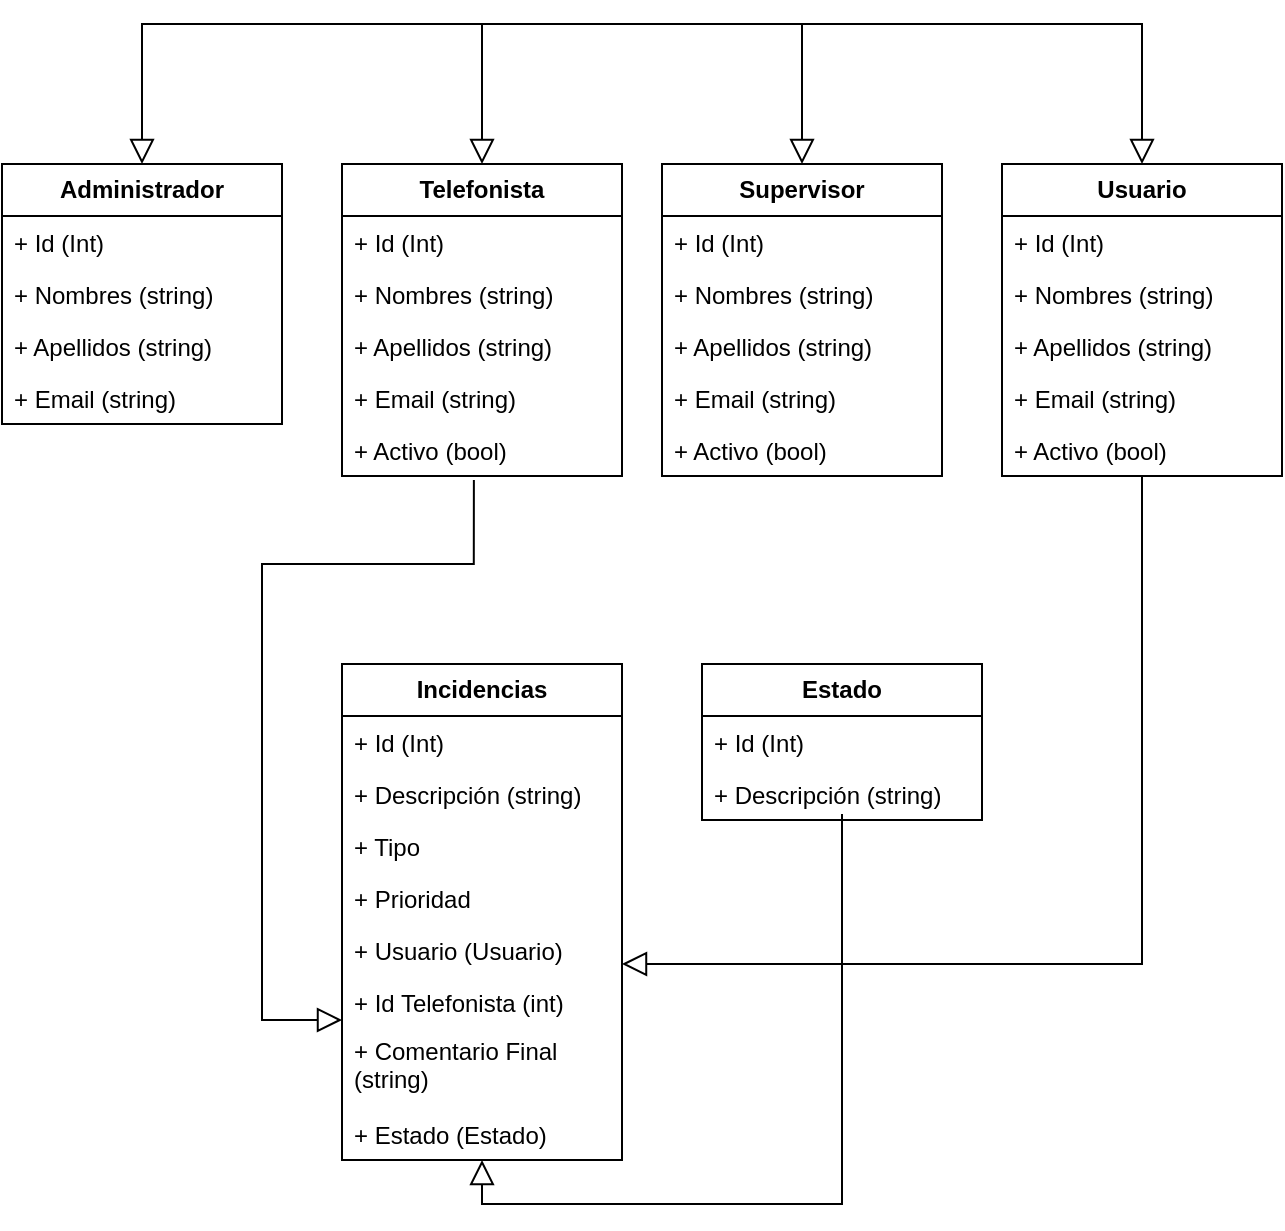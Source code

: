 <mxfile version="24.8.2">
  <diagram id="C5RBs43oDa-KdzZeNtuy" name="Page-1">
    <mxGraphModel dx="2460" dy="755" grid="1" gridSize="10" guides="1" tooltips="1" connect="1" arrows="1" fold="1" page="1" pageScale="1" pageWidth="827" pageHeight="1169" math="0" shadow="0">
      <root>
        <mxCell id="WIyWlLk6GJQsqaUBKTNV-0" />
        <mxCell id="WIyWlLk6GJQsqaUBKTNV-1" parent="WIyWlLk6GJQsqaUBKTNV-0" />
        <mxCell id="zkfFHV4jXpPFQw0GAbJ--12" value="" style="endArrow=block;endSize=10;endFill=0;shadow=0;strokeWidth=1;rounded=0;curved=0;edgeStyle=elbowEdgeStyle;elbow=vertical;exitX=0.5;exitY=0.885;exitDx=0;exitDy=0;exitPerimeter=0;" parent="WIyWlLk6GJQsqaUBKTNV-1" source="cMB9x2qRRs1j3M6QEySx-36" target="cMB9x2qRRs1j3M6QEySx-3" edge="1">
          <mxGeometry width="160" relative="1" as="geometry">
            <mxPoint x="-150" y="832" as="sourcePoint" />
            <mxPoint x="-50" y="730" as="targetPoint" />
            <Array as="points">
              <mxPoint x="240" y="1080" />
            </Array>
          </mxGeometry>
        </mxCell>
        <mxCell id="zkfFHV4jXpPFQw0GAbJ--16" value="" style="endArrow=block;endSize=10;endFill=0;shadow=0;strokeWidth=1;rounded=0;edgeStyle=orthogonalEdgeStyle;elbow=vertical;exitX=0.471;exitY=1.077;exitDx=0;exitDy=0;exitPerimeter=0;" parent="WIyWlLk6GJQsqaUBKTNV-1" source="cMB9x2qRRs1j3M6QEySx-27" target="cMB9x2qRRs1j3M6QEySx-12" edge="1">
          <mxGeometry width="160" relative="1" as="geometry">
            <mxPoint x="330" y="832" as="sourcePoint" />
            <mxPoint x="143" y="800" as="targetPoint" />
            <Array as="points">
              <mxPoint x="146" y="760" />
              <mxPoint x="40" y="760" />
              <mxPoint x="40" y="988" />
            </Array>
          </mxGeometry>
        </mxCell>
        <mxCell id="cMB9x2qRRs1j3M6QEySx-0" value="&lt;b&gt;Incidencias&lt;/b&gt;" style="swimlane;fontStyle=0;childLayout=stackLayout;horizontal=1;startSize=26;fillColor=none;horizontalStack=0;resizeParent=1;resizeParentMax=0;resizeLast=0;collapsible=1;marginBottom=0;whiteSpace=wrap;html=1;" parent="WIyWlLk6GJQsqaUBKTNV-1" vertex="1">
          <mxGeometry x="80" y="810" width="140" height="248" as="geometry" />
        </mxCell>
        <mxCell id="cMB9x2qRRs1j3M6QEySx-1" value="+ Id (Int)" style="text;strokeColor=none;fillColor=none;align=left;verticalAlign=top;spacingLeft=4;spacingRight=4;overflow=hidden;rotatable=0;points=[[0,0.5],[1,0.5]];portConstraint=eastwest;whiteSpace=wrap;html=1;" parent="cMB9x2qRRs1j3M6QEySx-0" vertex="1">
          <mxGeometry y="26" width="140" height="26" as="geometry" />
        </mxCell>
        <mxCell id="cMB9x2qRRs1j3M6QEySx-13" value="+ Descripción (string)" style="text;strokeColor=none;fillColor=none;align=left;verticalAlign=top;spacingLeft=4;spacingRight=4;overflow=hidden;rotatable=0;points=[[0,0.5],[1,0.5]];portConstraint=eastwest;whiteSpace=wrap;html=1;" parent="cMB9x2qRRs1j3M6QEySx-0" vertex="1">
          <mxGeometry y="52" width="140" height="26" as="geometry" />
        </mxCell>
        <mxCell id="cMB9x2qRRs1j3M6QEySx-2" value="+ Tipo" style="text;strokeColor=none;fillColor=none;align=left;verticalAlign=top;spacingLeft=4;spacingRight=4;overflow=hidden;rotatable=0;points=[[0,0.5],[1,0.5]];portConstraint=eastwest;whiteSpace=wrap;html=1;" parent="cMB9x2qRRs1j3M6QEySx-0" vertex="1">
          <mxGeometry y="78" width="140" height="26" as="geometry" />
        </mxCell>
        <mxCell id="cMB9x2qRRs1j3M6QEySx-14" value="+ Prioridad&amp;nbsp;" style="text;strokeColor=none;fillColor=none;align=left;verticalAlign=top;spacingLeft=4;spacingRight=4;overflow=hidden;rotatable=0;points=[[0,0.5],[1,0.5]];portConstraint=eastwest;whiteSpace=wrap;html=1;" parent="cMB9x2qRRs1j3M6QEySx-0" vertex="1">
          <mxGeometry y="104" width="140" height="26" as="geometry" />
        </mxCell>
        <mxCell id="cMB9x2qRRs1j3M6QEySx-11" value="+ Usuario (Usuario)" style="text;strokeColor=none;fillColor=none;align=left;verticalAlign=top;spacingLeft=4;spacingRight=4;overflow=hidden;rotatable=0;points=[[0,0.5],[1,0.5]];portConstraint=eastwest;whiteSpace=wrap;html=1;" parent="cMB9x2qRRs1j3M6QEySx-0" vertex="1">
          <mxGeometry y="130" width="140" height="26" as="geometry" />
        </mxCell>
        <mxCell id="cMB9x2qRRs1j3M6QEySx-12" value="+ Id Telefonista (int)" style="text;strokeColor=none;fillColor=none;align=left;verticalAlign=top;spacingLeft=4;spacingRight=4;overflow=hidden;rotatable=0;points=[[0,0.5],[1,0.5]];portConstraint=eastwest;whiteSpace=wrap;html=1;" parent="cMB9x2qRRs1j3M6QEySx-0" vertex="1">
          <mxGeometry y="156" width="140" height="24" as="geometry" />
        </mxCell>
        <mxCell id="cMB9x2qRRs1j3M6QEySx-15" value="+ Comentario Final (string)" style="text;strokeColor=none;fillColor=none;align=left;verticalAlign=top;spacingLeft=4;spacingRight=4;overflow=hidden;rotatable=0;points=[[0,0.5],[1,0.5]];portConstraint=eastwest;whiteSpace=wrap;html=1;" parent="cMB9x2qRRs1j3M6QEySx-0" vertex="1">
          <mxGeometry y="180" width="140" height="42" as="geometry" />
        </mxCell>
        <mxCell id="cMB9x2qRRs1j3M6QEySx-3" value="+ Estado (Estado)" style="text;strokeColor=none;fillColor=none;align=left;verticalAlign=top;spacingLeft=4;spacingRight=4;overflow=hidden;rotatable=0;points=[[0,0.5],[1,0.5]];portConstraint=eastwest;whiteSpace=wrap;html=1;" parent="cMB9x2qRRs1j3M6QEySx-0" vertex="1">
          <mxGeometry y="222" width="140" height="26" as="geometry" />
        </mxCell>
        <mxCell id="cMB9x2qRRs1j3M6QEySx-4" value="&lt;b&gt;Usuario&lt;/b&gt;" style="swimlane;fontStyle=0;childLayout=stackLayout;horizontal=1;startSize=26;fillColor=none;horizontalStack=0;resizeParent=1;resizeParentMax=0;resizeLast=0;collapsible=1;marginBottom=0;whiteSpace=wrap;html=1;" parent="WIyWlLk6GJQsqaUBKTNV-1" vertex="1">
          <mxGeometry x="410" y="560" width="140" height="156" as="geometry" />
        </mxCell>
        <mxCell id="cMB9x2qRRs1j3M6QEySx-5" value="+ Id (Int)" style="text;strokeColor=none;fillColor=none;align=left;verticalAlign=top;spacingLeft=4;spacingRight=4;overflow=hidden;rotatable=0;points=[[0,0.5],[1,0.5]];portConstraint=eastwest;whiteSpace=wrap;html=1;" parent="cMB9x2qRRs1j3M6QEySx-4" vertex="1">
          <mxGeometry y="26" width="140" height="26" as="geometry" />
        </mxCell>
        <mxCell id="cMB9x2qRRs1j3M6QEySx-6" value="+ Nombres (string)" style="text;strokeColor=none;fillColor=none;align=left;verticalAlign=top;spacingLeft=4;spacingRight=4;overflow=hidden;rotatable=0;points=[[0,0.5],[1,0.5]];portConstraint=eastwest;whiteSpace=wrap;html=1;" parent="cMB9x2qRRs1j3M6QEySx-4" vertex="1">
          <mxGeometry y="52" width="140" height="26" as="geometry" />
        </mxCell>
        <mxCell id="cMB9x2qRRs1j3M6QEySx-7" value="+ Apellidos (string)" style="text;strokeColor=none;fillColor=none;align=left;verticalAlign=top;spacingLeft=4;spacingRight=4;overflow=hidden;rotatable=0;points=[[0,0.5],[1,0.5]];portConstraint=eastwest;whiteSpace=wrap;html=1;" parent="cMB9x2qRRs1j3M6QEySx-4" vertex="1">
          <mxGeometry y="78" width="140" height="26" as="geometry" />
        </mxCell>
        <mxCell id="cMB9x2qRRs1j3M6QEySx-8" value="+ Email (string)" style="text;strokeColor=none;fillColor=none;align=left;verticalAlign=top;spacingLeft=4;spacingRight=4;overflow=hidden;rotatable=0;points=[[0,0.5],[1,0.5]];portConstraint=eastwest;whiteSpace=wrap;html=1;" parent="cMB9x2qRRs1j3M6QEySx-4" vertex="1">
          <mxGeometry y="104" width="140" height="26" as="geometry" />
        </mxCell>
        <mxCell id="cMB9x2qRRs1j3M6QEySx-9" value="+ Activo (bool)" style="text;strokeColor=none;fillColor=none;align=left;verticalAlign=top;spacingLeft=4;spacingRight=4;overflow=hidden;rotatable=0;points=[[0,0.5],[1,0.5]];portConstraint=eastwest;whiteSpace=wrap;html=1;" parent="cMB9x2qRRs1j3M6QEySx-4" vertex="1">
          <mxGeometry y="130" width="140" height="26" as="geometry" />
        </mxCell>
        <mxCell id="cMB9x2qRRs1j3M6QEySx-16" value="&lt;b&gt;Administrador&lt;/b&gt;" style="swimlane;fontStyle=0;childLayout=stackLayout;horizontal=1;startSize=26;fillColor=none;horizontalStack=0;resizeParent=1;resizeParentMax=0;resizeLast=0;collapsible=1;marginBottom=0;whiteSpace=wrap;html=1;" parent="WIyWlLk6GJQsqaUBKTNV-1" vertex="1">
          <mxGeometry x="-90" y="560" width="140" height="130" as="geometry" />
        </mxCell>
        <mxCell id="cMB9x2qRRs1j3M6QEySx-17" value="+ Id (Int)" style="text;strokeColor=none;fillColor=none;align=left;verticalAlign=top;spacingLeft=4;spacingRight=4;overflow=hidden;rotatable=0;points=[[0,0.5],[1,0.5]];portConstraint=eastwest;whiteSpace=wrap;html=1;" parent="cMB9x2qRRs1j3M6QEySx-16" vertex="1">
          <mxGeometry y="26" width="140" height="26" as="geometry" />
        </mxCell>
        <mxCell id="cMB9x2qRRs1j3M6QEySx-18" value="+ Nombres (string)" style="text;strokeColor=none;fillColor=none;align=left;verticalAlign=top;spacingLeft=4;spacingRight=4;overflow=hidden;rotatable=0;points=[[0,0.5],[1,0.5]];portConstraint=eastwest;whiteSpace=wrap;html=1;" parent="cMB9x2qRRs1j3M6QEySx-16" vertex="1">
          <mxGeometry y="52" width="140" height="26" as="geometry" />
        </mxCell>
        <mxCell id="cMB9x2qRRs1j3M6QEySx-19" value="+ Apellidos (string)" style="text;strokeColor=none;fillColor=none;align=left;verticalAlign=top;spacingLeft=4;spacingRight=4;overflow=hidden;rotatable=0;points=[[0,0.5],[1,0.5]];portConstraint=eastwest;whiteSpace=wrap;html=1;" parent="cMB9x2qRRs1j3M6QEySx-16" vertex="1">
          <mxGeometry y="78" width="140" height="26" as="geometry" />
        </mxCell>
        <mxCell id="cMB9x2qRRs1j3M6QEySx-20" value="+ Email (string)" style="text;strokeColor=none;fillColor=none;align=left;verticalAlign=top;spacingLeft=4;spacingRight=4;overflow=hidden;rotatable=0;points=[[0,0.5],[1,0.5]];portConstraint=eastwest;whiteSpace=wrap;html=1;" parent="cMB9x2qRRs1j3M6QEySx-16" vertex="1">
          <mxGeometry y="104" width="140" height="26" as="geometry" />
        </mxCell>
        <mxCell id="cMB9x2qRRs1j3M6QEySx-22" value="&lt;b&gt;Telefonista&lt;/b&gt;" style="swimlane;fontStyle=0;childLayout=stackLayout;horizontal=1;startSize=26;fillColor=none;horizontalStack=0;resizeParent=1;resizeParentMax=0;resizeLast=0;collapsible=1;marginBottom=0;whiteSpace=wrap;html=1;" parent="WIyWlLk6GJQsqaUBKTNV-1" vertex="1">
          <mxGeometry x="80" y="560" width="140" height="156" as="geometry" />
        </mxCell>
        <mxCell id="cMB9x2qRRs1j3M6QEySx-23" value="+ Id (Int)" style="text;strokeColor=none;fillColor=none;align=left;verticalAlign=top;spacingLeft=4;spacingRight=4;overflow=hidden;rotatable=0;points=[[0,0.5],[1,0.5]];portConstraint=eastwest;whiteSpace=wrap;html=1;" parent="cMB9x2qRRs1j3M6QEySx-22" vertex="1">
          <mxGeometry y="26" width="140" height="26" as="geometry" />
        </mxCell>
        <mxCell id="cMB9x2qRRs1j3M6QEySx-24" value="+ Nombres (string)" style="text;strokeColor=none;fillColor=none;align=left;verticalAlign=top;spacingLeft=4;spacingRight=4;overflow=hidden;rotatable=0;points=[[0,0.5],[1,0.5]];portConstraint=eastwest;whiteSpace=wrap;html=1;" parent="cMB9x2qRRs1j3M6QEySx-22" vertex="1">
          <mxGeometry y="52" width="140" height="26" as="geometry" />
        </mxCell>
        <mxCell id="cMB9x2qRRs1j3M6QEySx-25" value="+ Apellidos (string)" style="text;strokeColor=none;fillColor=none;align=left;verticalAlign=top;spacingLeft=4;spacingRight=4;overflow=hidden;rotatable=0;points=[[0,0.5],[1,0.5]];portConstraint=eastwest;whiteSpace=wrap;html=1;" parent="cMB9x2qRRs1j3M6QEySx-22" vertex="1">
          <mxGeometry y="78" width="140" height="26" as="geometry" />
        </mxCell>
        <mxCell id="cMB9x2qRRs1j3M6QEySx-26" value="+ Email (string)" style="text;strokeColor=none;fillColor=none;align=left;verticalAlign=top;spacingLeft=4;spacingRight=4;overflow=hidden;rotatable=0;points=[[0,0.5],[1,0.5]];portConstraint=eastwest;whiteSpace=wrap;html=1;" parent="cMB9x2qRRs1j3M6QEySx-22" vertex="1">
          <mxGeometry y="104" width="140" height="26" as="geometry" />
        </mxCell>
        <mxCell id="cMB9x2qRRs1j3M6QEySx-27" value="+ Activo (bool)" style="text;strokeColor=none;fillColor=none;align=left;verticalAlign=top;spacingLeft=4;spacingRight=4;overflow=hidden;rotatable=0;points=[[0,0.5],[1,0.5]];portConstraint=eastwest;whiteSpace=wrap;html=1;" parent="cMB9x2qRRs1j3M6QEySx-22" vertex="1">
          <mxGeometry y="130" width="140" height="26" as="geometry" />
        </mxCell>
        <mxCell id="cMB9x2qRRs1j3M6QEySx-28" value="&lt;b&gt;Supervisor&lt;/b&gt;" style="swimlane;fontStyle=0;childLayout=stackLayout;horizontal=1;startSize=26;fillColor=none;horizontalStack=0;resizeParent=1;resizeParentMax=0;resizeLast=0;collapsible=1;marginBottom=0;whiteSpace=wrap;html=1;" parent="WIyWlLk6GJQsqaUBKTNV-1" vertex="1">
          <mxGeometry x="240" y="560" width="140" height="156" as="geometry" />
        </mxCell>
        <mxCell id="cMB9x2qRRs1j3M6QEySx-29" value="+ Id (Int)" style="text;strokeColor=none;fillColor=none;align=left;verticalAlign=top;spacingLeft=4;spacingRight=4;overflow=hidden;rotatable=0;points=[[0,0.5],[1,0.5]];portConstraint=eastwest;whiteSpace=wrap;html=1;" parent="cMB9x2qRRs1j3M6QEySx-28" vertex="1">
          <mxGeometry y="26" width="140" height="26" as="geometry" />
        </mxCell>
        <mxCell id="cMB9x2qRRs1j3M6QEySx-30" value="+ Nombres (string)" style="text;strokeColor=none;fillColor=none;align=left;verticalAlign=top;spacingLeft=4;spacingRight=4;overflow=hidden;rotatable=0;points=[[0,0.5],[1,0.5]];portConstraint=eastwest;whiteSpace=wrap;html=1;" parent="cMB9x2qRRs1j3M6QEySx-28" vertex="1">
          <mxGeometry y="52" width="140" height="26" as="geometry" />
        </mxCell>
        <mxCell id="cMB9x2qRRs1j3M6QEySx-31" value="+ Apellidos (string)" style="text;strokeColor=none;fillColor=none;align=left;verticalAlign=top;spacingLeft=4;spacingRight=4;overflow=hidden;rotatable=0;points=[[0,0.5],[1,0.5]];portConstraint=eastwest;whiteSpace=wrap;html=1;" parent="cMB9x2qRRs1j3M6QEySx-28" vertex="1">
          <mxGeometry y="78" width="140" height="26" as="geometry" />
        </mxCell>
        <mxCell id="cMB9x2qRRs1j3M6QEySx-32" value="+ Email (string)" style="text;strokeColor=none;fillColor=none;align=left;verticalAlign=top;spacingLeft=4;spacingRight=4;overflow=hidden;rotatable=0;points=[[0,0.5],[1,0.5]];portConstraint=eastwest;whiteSpace=wrap;html=1;" parent="cMB9x2qRRs1j3M6QEySx-28" vertex="1">
          <mxGeometry y="104" width="140" height="26" as="geometry" />
        </mxCell>
        <mxCell id="cMB9x2qRRs1j3M6QEySx-33" value="+ Activo (bool)" style="text;strokeColor=none;fillColor=none;align=left;verticalAlign=top;spacingLeft=4;spacingRight=4;overflow=hidden;rotatable=0;points=[[0,0.5],[1,0.5]];portConstraint=eastwest;whiteSpace=wrap;html=1;" parent="cMB9x2qRRs1j3M6QEySx-28" vertex="1">
          <mxGeometry y="130" width="140" height="26" as="geometry" />
        </mxCell>
        <mxCell id="cMB9x2qRRs1j3M6QEySx-34" value="&lt;b&gt;Estado&lt;/b&gt;" style="swimlane;fontStyle=0;childLayout=stackLayout;horizontal=1;startSize=26;fillColor=none;horizontalStack=0;resizeParent=1;resizeParentMax=0;resizeLast=0;collapsible=1;marginBottom=0;whiteSpace=wrap;html=1;" parent="WIyWlLk6GJQsqaUBKTNV-1" vertex="1">
          <mxGeometry x="260" y="810" width="140" height="78" as="geometry" />
        </mxCell>
        <mxCell id="cMB9x2qRRs1j3M6QEySx-35" value="+ Id (Int)" style="text;strokeColor=none;fillColor=none;align=left;verticalAlign=top;spacingLeft=4;spacingRight=4;overflow=hidden;rotatable=0;points=[[0,0.5],[1,0.5]];portConstraint=eastwest;whiteSpace=wrap;html=1;" parent="cMB9x2qRRs1j3M6QEySx-34" vertex="1">
          <mxGeometry y="26" width="140" height="26" as="geometry" />
        </mxCell>
        <mxCell id="cMB9x2qRRs1j3M6QEySx-36" value="+ Descripción (string)" style="text;strokeColor=none;fillColor=none;align=left;verticalAlign=top;spacingLeft=4;spacingRight=4;overflow=hidden;rotatable=0;points=[[0,0.5],[1,0.5]];portConstraint=eastwest;whiteSpace=wrap;html=1;" parent="cMB9x2qRRs1j3M6QEySx-34" vertex="1">
          <mxGeometry y="52" width="140" height="26" as="geometry" />
        </mxCell>
        <mxCell id="cMB9x2qRRs1j3M6QEySx-40" value="" style="endArrow=block;endSize=10;endFill=0;shadow=0;strokeWidth=1;rounded=0;curved=0;edgeStyle=elbowEdgeStyle;elbow=vertical;" parent="WIyWlLk6GJQsqaUBKTNV-1" source="cMB9x2qRRs1j3M6QEySx-9" target="cMB9x2qRRs1j3M6QEySx-11" edge="1">
          <mxGeometry width="160" relative="1" as="geometry">
            <mxPoint x="410" y="710" as="sourcePoint" />
            <mxPoint x="240" y="885" as="targetPoint" />
            <Array as="points">
              <mxPoint x="290" y="960" />
            </Array>
          </mxGeometry>
        </mxCell>
        <mxCell id="cMB9x2qRRs1j3M6QEySx-41" value="" style="endArrow=block;endSize=10;endFill=0;shadow=0;strokeWidth=1;rounded=0;edgeStyle=orthogonalEdgeStyle;elbow=vertical;entryX=0.5;entryY=0;entryDx=0;entryDy=0;" parent="WIyWlLk6GJQsqaUBKTNV-1" target="cMB9x2qRRs1j3M6QEySx-16" edge="1">
          <mxGeometry width="160" relative="1" as="geometry">
            <mxPoint x="230" y="490" as="sourcePoint" />
            <mxPoint x="50" y="530" as="targetPoint" />
            <Array as="points">
              <mxPoint x="116" y="490" />
              <mxPoint x="-20" y="490" />
            </Array>
          </mxGeometry>
        </mxCell>
        <mxCell id="cMB9x2qRRs1j3M6QEySx-42" value="" style="endArrow=block;endSize=10;endFill=0;shadow=0;strokeWidth=1;rounded=0;edgeStyle=orthogonalEdgeStyle;elbow=vertical;" parent="WIyWlLk6GJQsqaUBKTNV-1" target="cMB9x2qRRs1j3M6QEySx-22" edge="1">
          <mxGeometry width="160" relative="1" as="geometry">
            <mxPoint x="280" y="490" as="sourcePoint" />
            <mxPoint x="150" y="560" as="targetPoint" />
            <Array as="points">
              <mxPoint x="150" y="490" />
            </Array>
          </mxGeometry>
        </mxCell>
        <mxCell id="cMB9x2qRRs1j3M6QEySx-43" value="" style="endArrow=block;endSize=10;endFill=0;shadow=0;strokeWidth=1;rounded=0;edgeStyle=orthogonalEdgeStyle;elbow=vertical;" parent="WIyWlLk6GJQsqaUBKTNV-1" target="cMB9x2qRRs1j3M6QEySx-28" edge="1">
          <mxGeometry width="160" relative="1" as="geometry">
            <mxPoint x="240" y="490" as="sourcePoint" />
            <mxPoint x="160" y="570" as="targetPoint" />
            <Array as="points">
              <mxPoint x="310" y="490" />
            </Array>
          </mxGeometry>
        </mxCell>
        <mxCell id="cMB9x2qRRs1j3M6QEySx-44" value="" style="endArrow=block;endSize=10;endFill=0;shadow=0;strokeWidth=1;rounded=0;edgeStyle=orthogonalEdgeStyle;elbow=vertical;" parent="WIyWlLk6GJQsqaUBKTNV-1" target="cMB9x2qRRs1j3M6QEySx-4" edge="1">
          <mxGeometry width="160" relative="1" as="geometry">
            <mxPoint x="290" y="490" as="sourcePoint" />
            <mxPoint x="320" y="570" as="targetPoint" />
            <Array as="points">
              <mxPoint x="250" y="490" />
              <mxPoint x="480" y="490" />
            </Array>
          </mxGeometry>
        </mxCell>
      </root>
    </mxGraphModel>
  </diagram>
</mxfile>
